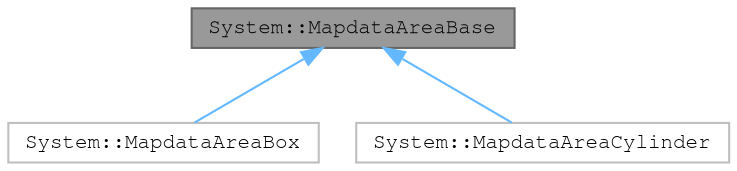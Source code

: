 digraph "System::MapdataAreaBase"
{
 // LATEX_PDF_SIZE
  bgcolor="transparent";
  edge [fontname=FreeMono,fontsize=10,labelfontname=FreeMono,labelfontsize=10];
  node [fontname=FreeMono,fontsize=10,shape=box,height=0.2,width=0.4];
  Node1 [label="System::MapdataAreaBase",height=0.2,width=0.4,color="gray40", fillcolor="grey60", style="filled", fontcolor="black",tooltip=" "];
  Node1 -> Node2 [dir="back",color="steelblue1",style="solid"];
  Node2 [label="System::MapdataAreaBox",height=0.2,width=0.4,color="grey75", fillcolor="white", style="filled",URL="$class_system_1_1_mapdata_area_box.html",tooltip=" "];
  Node1 -> Node3 [dir="back",color="steelblue1",style="solid"];
  Node3 [label="System::MapdataAreaCylinder",height=0.2,width=0.4,color="grey75", fillcolor="white", style="filled",URL="$class_system_1_1_mapdata_area_cylinder.html",tooltip=" "];
}
